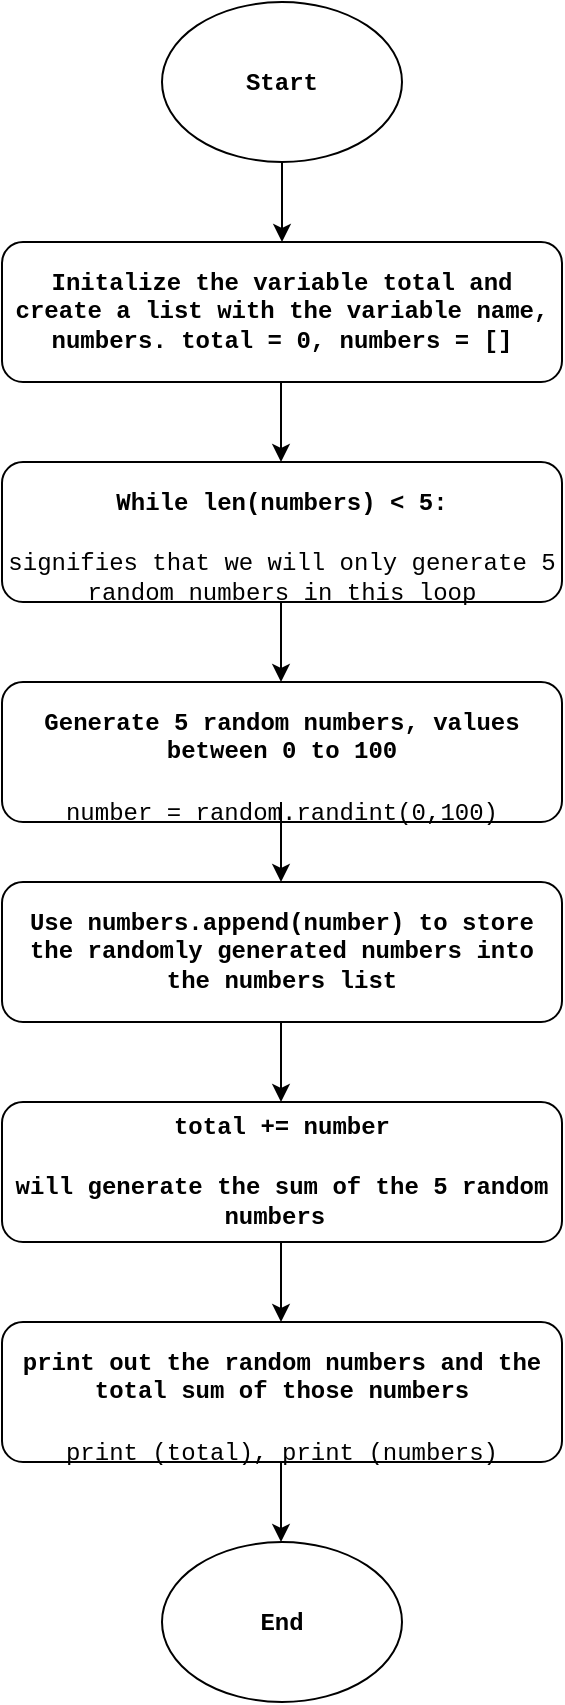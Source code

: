 <mxfile>
    <diagram id="USDuqQP2MR0KoqseM4K0" name="Page-1">
        <mxGraphModel dx="576" dy="475" grid="1" gridSize="10" guides="1" tooltips="1" connect="1" arrows="1" fold="1" page="1" pageScale="1" pageWidth="850" pageHeight="1100" math="0" shadow="0">
            <root>
                <mxCell id="0"/>
                <mxCell id="1" parent="0"/>
                <mxCell id="2" value="&lt;h4&gt;&lt;font face=&quot;Courier New&quot;&gt;Start&lt;/font&gt;&lt;/h4&gt;" style="ellipse;whiteSpace=wrap;html=1;" vertex="1" parent="1">
                    <mxGeometry x="220" width="120" height="80" as="geometry"/>
                </mxCell>
                <mxCell id="3" value="" style="endArrow=classic;html=1;fontFamily=Courier New;exitX=0.5;exitY=1;exitDx=0;exitDy=0;" edge="1" parent="1" source="2">
                    <mxGeometry width="50" height="50" relative="1" as="geometry">
                        <mxPoint x="255" y="130" as="sourcePoint"/>
                        <mxPoint x="280" y="120" as="targetPoint"/>
                    </mxGeometry>
                </mxCell>
                <mxCell id="4" value="&lt;h4&gt;Initalize the variable total and create a list with the variable name, numbers. total = 0, numbers = []&lt;/h4&gt;" style="rounded=1;whiteSpace=wrap;html=1;fontFamily=Courier New;" vertex="1" parent="1">
                    <mxGeometry x="140" y="120" width="280" height="70" as="geometry"/>
                </mxCell>
                <mxCell id="5" value="" style="endArrow=classic;html=1;fontFamily=Courier New;exitX=0.5;exitY=1;exitDx=0;exitDy=0;" edge="1" parent="1">
                    <mxGeometry width="50" height="50" relative="1" as="geometry">
                        <mxPoint x="279.5" y="190" as="sourcePoint"/>
                        <mxPoint x="279.5" y="230" as="targetPoint"/>
                    </mxGeometry>
                </mxCell>
                <mxCell id="6" value="&lt;h4&gt;While len(numbers) &amp;lt; 5:&lt;/h4&gt;&lt;div&gt;signifies that we will only generate 5 random numbers in this loop&lt;/div&gt;" style="rounded=1;whiteSpace=wrap;html=1;fontFamily=Courier New;" vertex="1" parent="1">
                    <mxGeometry x="140" y="230" width="280" height="70" as="geometry"/>
                </mxCell>
                <mxCell id="7" value="" style="endArrow=classic;html=1;fontFamily=Courier New;exitX=0.5;exitY=1;exitDx=0;exitDy=0;" edge="1" parent="1">
                    <mxGeometry width="50" height="50" relative="1" as="geometry">
                        <mxPoint x="279.5" y="300" as="sourcePoint"/>
                        <mxPoint x="279.5" y="340" as="targetPoint"/>
                    </mxGeometry>
                </mxCell>
                <mxCell id="8" value="&lt;h4&gt;Generate 5 random numbers, values between 0 to 100&lt;/h4&gt;&lt;div&gt;number = random.randint(0,100)&lt;/div&gt;" style="rounded=1;whiteSpace=wrap;html=1;fontFamily=Courier New;" vertex="1" parent="1">
                    <mxGeometry x="140" y="340" width="280" height="70" as="geometry"/>
                </mxCell>
                <mxCell id="9" value="" style="endArrow=classic;html=1;fontFamily=Courier New;exitX=0.5;exitY=1;exitDx=0;exitDy=0;" edge="1" parent="1">
                    <mxGeometry width="50" height="50" relative="1" as="geometry">
                        <mxPoint x="279.5" y="400" as="sourcePoint"/>
                        <mxPoint x="279.5" y="440" as="targetPoint"/>
                    </mxGeometry>
                </mxCell>
                <mxCell id="10" value="&lt;h4&gt;Use numbers.append(number) to store the randomly generated numbers into the numbers list&lt;/h4&gt;" style="rounded=1;whiteSpace=wrap;html=1;fontFamily=Courier New;" vertex="1" parent="1">
                    <mxGeometry x="140" y="440" width="280" height="70" as="geometry"/>
                </mxCell>
                <mxCell id="11" value="" style="endArrow=classic;html=1;fontFamily=Courier New;exitX=0.5;exitY=1;exitDx=0;exitDy=0;" edge="1" parent="1">
                    <mxGeometry width="50" height="50" relative="1" as="geometry">
                        <mxPoint x="279.5" y="510" as="sourcePoint"/>
                        <mxPoint x="279.5" y="550" as="targetPoint"/>
                    </mxGeometry>
                </mxCell>
                <mxCell id="12" value="&lt;h4&gt;total += number&lt;/h4&gt;&lt;h4&gt;will generate the sum of the 5 random numbers&amp;nbsp;&lt;/h4&gt;" style="rounded=1;whiteSpace=wrap;html=1;fontFamily=Courier New;" vertex="1" parent="1">
                    <mxGeometry x="140" y="550" width="280" height="70" as="geometry"/>
                </mxCell>
                <mxCell id="13" value="" style="endArrow=classic;html=1;fontFamily=Courier New;exitX=0.5;exitY=1;exitDx=0;exitDy=0;" edge="1" parent="1">
                    <mxGeometry width="50" height="50" relative="1" as="geometry">
                        <mxPoint x="279.5" y="620" as="sourcePoint"/>
                        <mxPoint x="279.5" y="660" as="targetPoint"/>
                    </mxGeometry>
                </mxCell>
                <mxCell id="14" value="&lt;h4&gt;print out the random numbers and the total sum of those numbers&lt;/h4&gt;&lt;div&gt;print (total), print (numbers)&lt;/div&gt;" style="rounded=1;whiteSpace=wrap;html=1;fontFamily=Courier New;" vertex="1" parent="1">
                    <mxGeometry x="140" y="660" width="280" height="70" as="geometry"/>
                </mxCell>
                <mxCell id="15" value="" style="endArrow=classic;html=1;fontFamily=Courier New;exitX=0.5;exitY=1;exitDx=0;exitDy=0;" edge="1" parent="1">
                    <mxGeometry width="50" height="50" relative="1" as="geometry">
                        <mxPoint x="279.5" y="730" as="sourcePoint"/>
                        <mxPoint x="279.5" y="770" as="targetPoint"/>
                    </mxGeometry>
                </mxCell>
                <mxCell id="16" value="&lt;h4&gt;&lt;font face=&quot;Courier New&quot;&gt;End&lt;/font&gt;&lt;/h4&gt;" style="ellipse;whiteSpace=wrap;html=1;" vertex="1" parent="1">
                    <mxGeometry x="220" y="770" width="120" height="80" as="geometry"/>
                </mxCell>
            </root>
        </mxGraphModel>
    </diagram>
</mxfile>